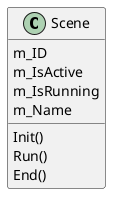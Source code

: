 @startuml Scene

class Scene
{
    {method} Init()
    {method} Run()
    {method} End()
    {field} m_ID
    {field} m_IsActive
    {field} m_IsRunning
    {field} m_Name
}

@enduml